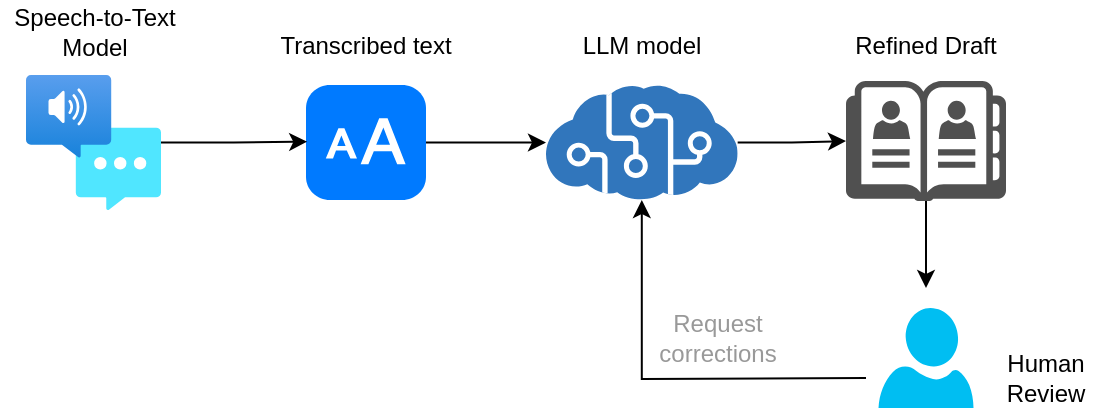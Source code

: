 <mxfile version="26.1.1">
  <diagram name="Page-1" id="PLBad71tbFdv3gAetYYm">
    <mxGraphModel dx="741" dy="426" grid="1" gridSize="10" guides="1" tooltips="1" connect="1" arrows="1" fold="1" page="1" pageScale="1" pageWidth="1100" pageHeight="850" math="0" shadow="0">
      <root>
        <mxCell id="0" />
        <mxCell id="1" parent="0" />
        <mxCell id="-A8UZ74H-OdVrFeQKU_n-2" value="" style="html=1;strokeWidth=1;shadow=0;dashed=0;shape=mxgraph.ios7.misc.text_size;fillColor=#007AFF;strokeColor=none;buttonText=;strokeColor2=#222222;fontColor=#222222;fontSize=8;verticalLabelPosition=bottom;verticalAlign=top;align=center;sketch=0;" vertex="1" parent="1">
          <mxGeometry x="430" y="258.5" width="60" height="57.5" as="geometry" />
        </mxCell>
        <mxCell id="-A8UZ74H-OdVrFeQKU_n-4" value="" style="image;aspect=fixed;html=1;points=[];align=center;fontSize=12;image=img/lib/azure2/ai_machine_learning/Speech_Services.svg;" vertex="1" parent="1">
          <mxGeometry x="290" y="253.5" width="67.5" height="67.5" as="geometry" />
        </mxCell>
        <mxCell id="-A8UZ74H-OdVrFeQKU_n-11" style="edgeStyle=orthogonalEdgeStyle;rounded=0;orthogonalLoop=1;jettySize=auto;html=1;" edge="1" parent="1" source="-A8UZ74H-OdVrFeQKU_n-5" target="-A8UZ74H-OdVrFeQKU_n-6">
          <mxGeometry relative="1" as="geometry" />
        </mxCell>
        <mxCell id="-A8UZ74H-OdVrFeQKU_n-5" value="" style="image;sketch=0;aspect=fixed;html=1;points=[];align=center;fontSize=12;image=img/lib/mscae/Cognitive_Services.svg;" vertex="1" parent="1">
          <mxGeometry x="550" y="258.5" width="95.83" height="57.5" as="geometry" />
        </mxCell>
        <mxCell id="-A8UZ74H-OdVrFeQKU_n-21" style="edgeStyle=orthogonalEdgeStyle;rounded=0;orthogonalLoop=1;jettySize=auto;html=1;" edge="1" parent="1" source="-A8UZ74H-OdVrFeQKU_n-6">
          <mxGeometry relative="1" as="geometry">
            <mxPoint x="740" y="360" as="targetPoint" />
          </mxGeometry>
        </mxCell>
        <mxCell id="-A8UZ74H-OdVrFeQKU_n-6" value="" style="sketch=0;pointerEvents=1;shadow=0;dashed=0;html=1;strokeColor=none;fillColor=#505050;labelPosition=center;verticalLabelPosition=bottom;verticalAlign=top;outlineConnect=0;align=center;shape=mxgraph.office.concepts.address_book;" vertex="1" parent="1">
          <mxGeometry x="700" y="256.56" width="80" height="59.88" as="geometry" />
        </mxCell>
        <mxCell id="-A8UZ74H-OdVrFeQKU_n-10" style="edgeStyle=orthogonalEdgeStyle;rounded=0;orthogonalLoop=1;jettySize=auto;html=1;entryX=0;entryY=0.5;entryDx=0;entryDy=0;entryPerimeter=0;" edge="1" parent="1" source="-A8UZ74H-OdVrFeQKU_n-2" target="-A8UZ74H-OdVrFeQKU_n-5">
          <mxGeometry relative="1" as="geometry" />
        </mxCell>
        <mxCell id="-A8UZ74H-OdVrFeQKU_n-12" style="edgeStyle=orthogonalEdgeStyle;rounded=0;orthogonalLoop=1;jettySize=auto;html=1;entryX=0.01;entryY=0.493;entryDx=0;entryDy=0;entryPerimeter=0;" edge="1" parent="1" source="-A8UZ74H-OdVrFeQKU_n-4" target="-A8UZ74H-OdVrFeQKU_n-2">
          <mxGeometry relative="1" as="geometry" />
        </mxCell>
        <mxCell id="-A8UZ74H-OdVrFeQKU_n-15" value="Speech-to-Text Model" style="text;html=1;align=center;verticalAlign=middle;whiteSpace=wrap;rounded=0;" vertex="1" parent="1">
          <mxGeometry x="277.5" y="216.5" width="92.5" height="30" as="geometry" />
        </mxCell>
        <mxCell id="-A8UZ74H-OdVrFeQKU_n-16" value="LLM model" style="text;html=1;align=center;verticalAlign=middle;whiteSpace=wrap;rounded=0;" vertex="1" parent="1">
          <mxGeometry x="557.92" y="223.5" width="80" height="30" as="geometry" />
        </mxCell>
        <mxCell id="-A8UZ74H-OdVrFeQKU_n-17" value="Transcribed text" style="text;html=1;align=center;verticalAlign=middle;whiteSpace=wrap;rounded=0;" vertex="1" parent="1">
          <mxGeometry x="411.25" y="223.5" width="97.5" height="30" as="geometry" />
        </mxCell>
        <mxCell id="-A8UZ74H-OdVrFeQKU_n-18" value="Refined Draft" style="text;html=1;align=center;verticalAlign=middle;whiteSpace=wrap;rounded=0;" vertex="1" parent="1">
          <mxGeometry x="690" y="223.5" width="100" height="30" as="geometry" />
        </mxCell>
        <mxCell id="-A8UZ74H-OdVrFeQKU_n-22" style="edgeStyle=orthogonalEdgeStyle;rounded=0;orthogonalLoop=1;jettySize=auto;html=1;" edge="1" parent="1" target="-A8UZ74H-OdVrFeQKU_n-5">
          <mxGeometry relative="1" as="geometry">
            <mxPoint x="710" y="405.029" as="sourcePoint" />
          </mxGeometry>
        </mxCell>
        <mxCell id="-A8UZ74H-OdVrFeQKU_n-20" value="" style="verticalLabelPosition=bottom;html=1;verticalAlign=top;align=center;strokeColor=none;fillColor=#00BEF2;shape=mxgraph.azure.user;" vertex="1" parent="1">
          <mxGeometry x="716.25" y="370" width="47.5" height="50" as="geometry" />
        </mxCell>
        <mxCell id="-A8UZ74H-OdVrFeQKU_n-23" value="Human Review" style="text;html=1;align=center;verticalAlign=middle;whiteSpace=wrap;rounded=0;" vertex="1" parent="1">
          <mxGeometry x="770" y="390" width="60" height="30" as="geometry" />
        </mxCell>
        <mxCell id="-A8UZ74H-OdVrFeQKU_n-25" value="Request corrections" style="text;html=1;align=center;verticalAlign=middle;whiteSpace=wrap;rounded=0;fontColor=#999999;" vertex="1" parent="1">
          <mxGeometry x="590" y="370" width="92.08" height="30" as="geometry" />
        </mxCell>
      </root>
    </mxGraphModel>
  </diagram>
</mxfile>
